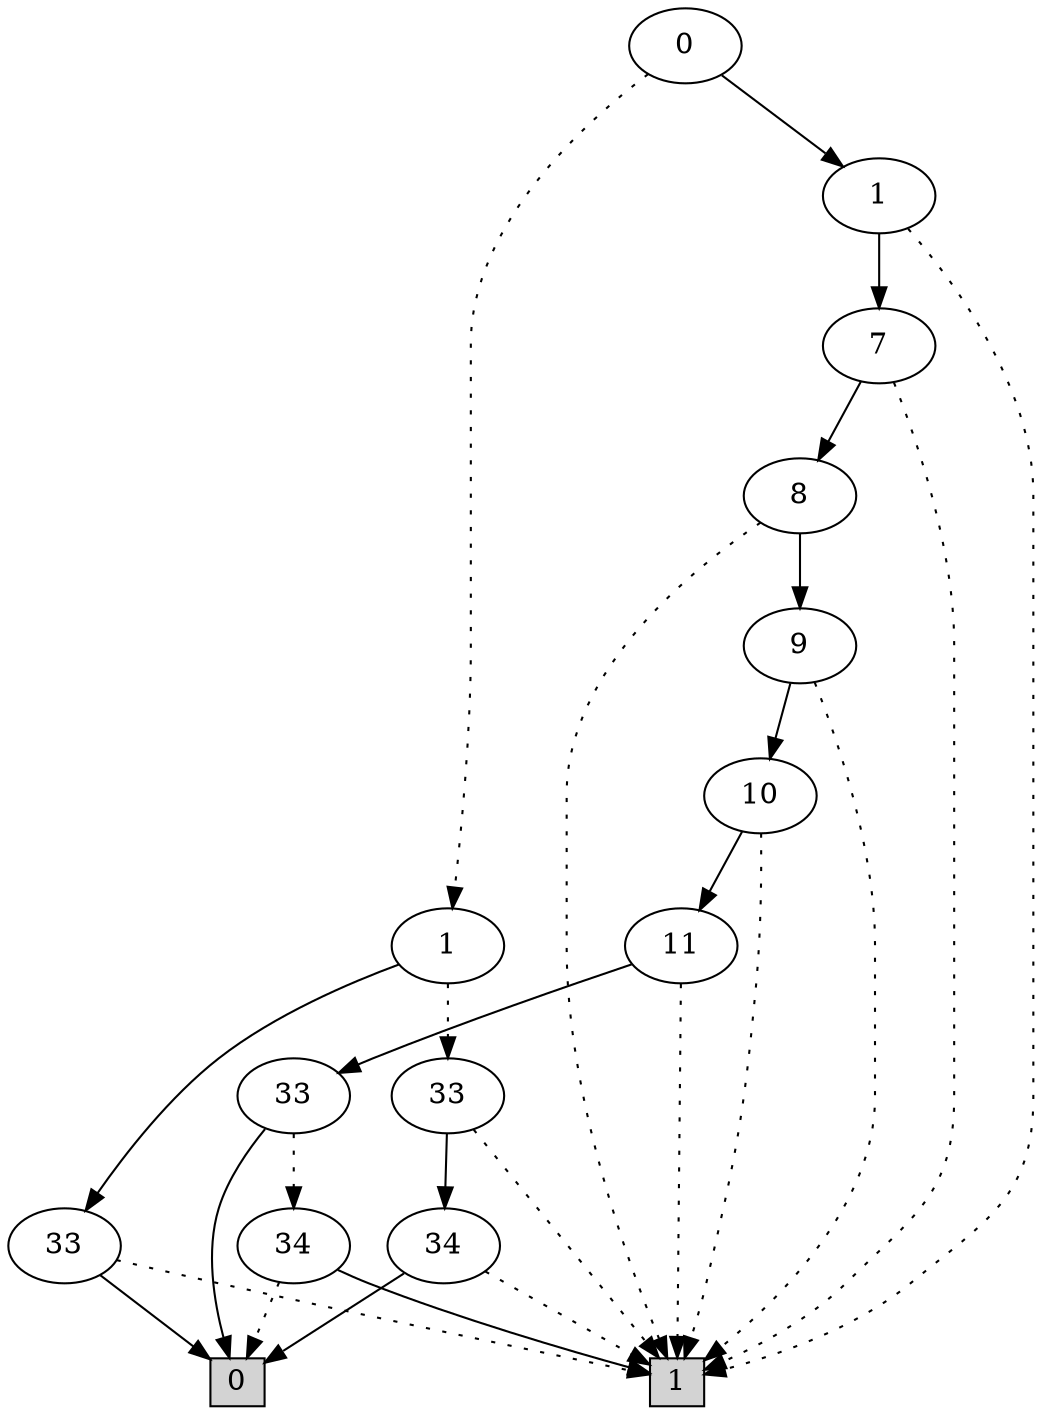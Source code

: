 digraph G {
0 [shape=box, label="0", style=filled, shape=box, height=0.3, width=0.3];
1 [shape=box, label="1", style=filled, shape=box, height=0.3, width=0.3];
67690 [label="0"];
67690 -> 67683 [style=dotted];
67690 -> 67689 [style=filled];
67683 [label="1"];
67683 -> 1197 [style=dotted];
67683 -> 69 [style=filled];
1197 [label="33"];
1197 -> 1 [style=dotted];
1197 -> 71 [style=filled];
71 [label="34"];
71 -> 1 [style=dotted];
71 -> 0 [style=filled];
69 [label="33"];
69 -> 1 [style=dotted];
69 -> 0 [style=filled];
67689 [label="1"];
67689 -> 1 [style=dotted];
67689 -> 67688 [style=filled];
67688 [label="7"];
67688 -> 1 [style=dotted];
67688 -> 67687 [style=filled];
67687 [label="8"];
67687 -> 1 [style=dotted];
67687 -> 67686 [style=filled];
67686 [label="9"];
67686 -> 1 [style=dotted];
67686 -> 67685 [style=filled];
67685 [label="10"];
67685 -> 1 [style=dotted];
67685 -> 67684 [style=filled];
67684 [label="11"];
67684 -> 1 [style=dotted];
67684 -> 1194 [style=filled];
1194 [label="33"];
1194 -> 70 [style=dotted];
1194 -> 0 [style=filled];
70 [label="34"];
70 -> 0 [style=dotted];
70 -> 1 [style=filled];
}
